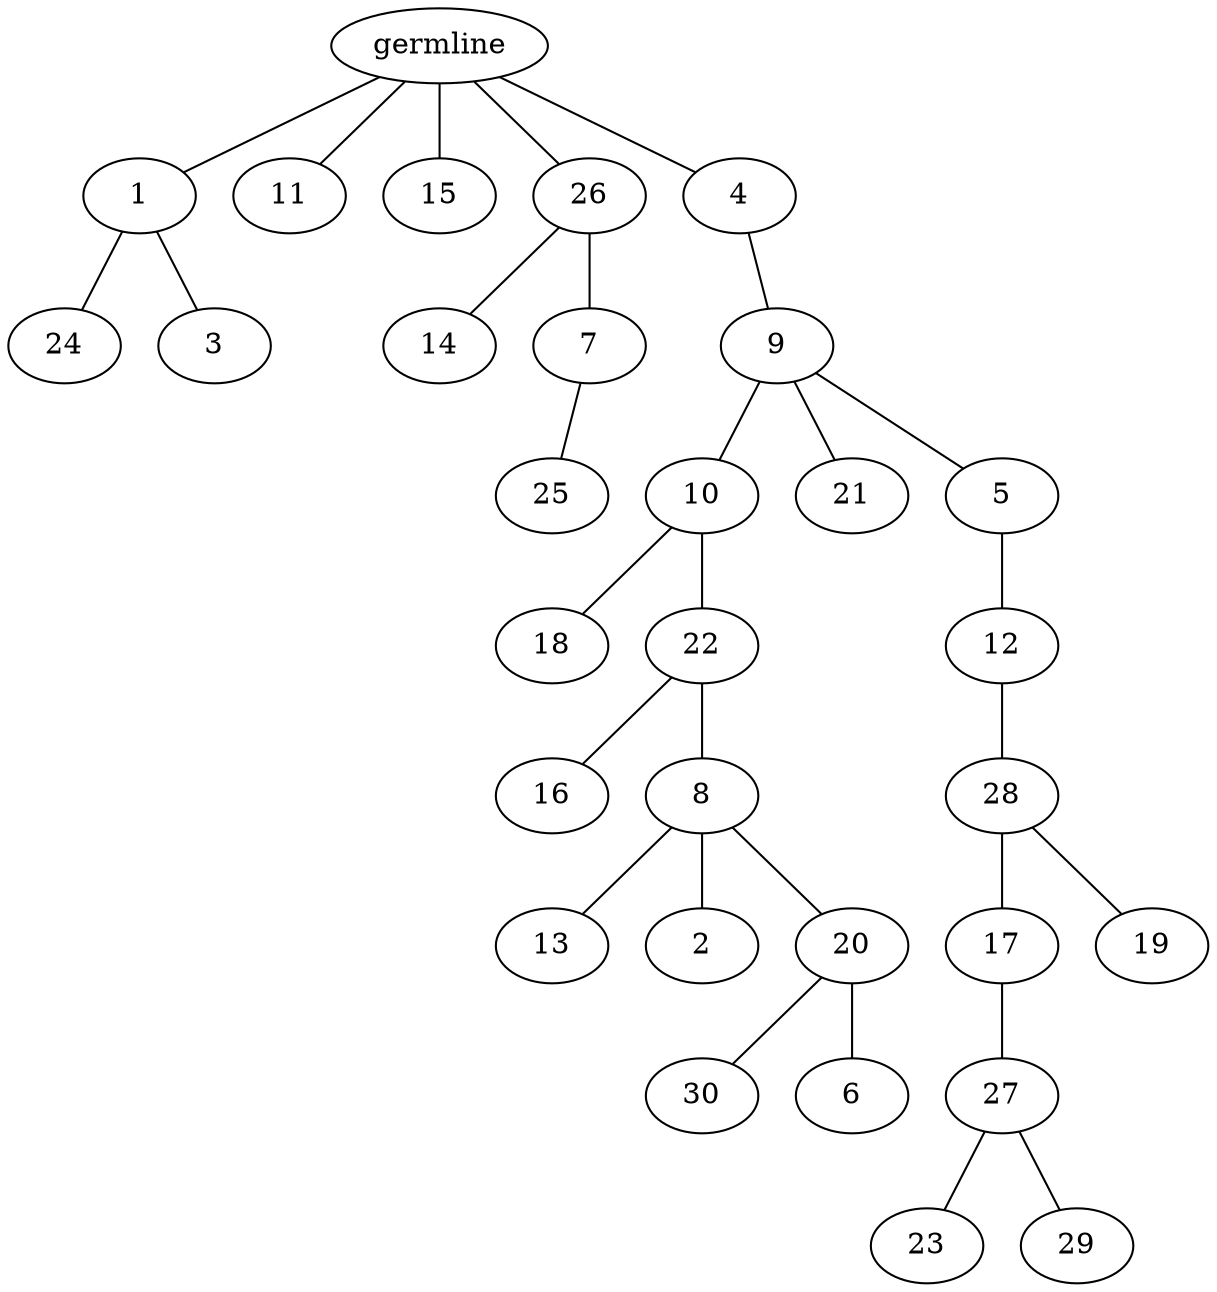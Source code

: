 graph tree {
    "140041122616464" [label="germline"];
    "140041122506592" [label="1"];
    "140041122505200" [label="24"];
    "140041122508320" [label="3"];
    "140041122508272" [label="11"];
    "140041122476096" [label="15"];
    "140041122477872" [label="26"];
    "140041130610016" [label="14"];
    "140041130658016" [label="7"];
    "140041130659600" [label="25"];
    "140041122478256" [label="4"];
    "140041130607904" [label="9"];
    "140041130607520" [label="10"];
    "140041130608384" [label="18"];
    "140041130608000" [label="22"];
    "140041130610208" [label="16"];
    "140041130610112" [label="8"];
    "140041130609200" [label="13"];
    "140041130609680" [label="2"];
    "140041130608288" [label="20"];
    "140041130607808" [label="30"];
    "140041130330240" [label="6"];
    "140041130608672" [label="21"];
    "140041130607664" [label="5"];
    "140041130607472" [label="12"];
    "140041130607328" [label="28"];
    "140041130608720" [label="17"];
    "140041130658736" [label="27"];
    "140041130659696" [label="23"];
    "140041130656336" [label="29"];
    "140041130657776" [label="19"];
    "140041122616464" -- "140041122506592";
    "140041122616464" -- "140041122508272";
    "140041122616464" -- "140041122476096";
    "140041122616464" -- "140041122477872";
    "140041122616464" -- "140041122478256";
    "140041122506592" -- "140041122505200";
    "140041122506592" -- "140041122508320";
    "140041122477872" -- "140041130610016";
    "140041122477872" -- "140041130658016";
    "140041130658016" -- "140041130659600";
    "140041122478256" -- "140041130607904";
    "140041130607904" -- "140041130607520";
    "140041130607904" -- "140041130608672";
    "140041130607904" -- "140041130607664";
    "140041130607520" -- "140041130608384";
    "140041130607520" -- "140041130608000";
    "140041130608000" -- "140041130610208";
    "140041130608000" -- "140041130610112";
    "140041130610112" -- "140041130609200";
    "140041130610112" -- "140041130609680";
    "140041130610112" -- "140041130608288";
    "140041130608288" -- "140041130607808";
    "140041130608288" -- "140041130330240";
    "140041130607664" -- "140041130607472";
    "140041130607472" -- "140041130607328";
    "140041130607328" -- "140041130608720";
    "140041130607328" -- "140041130657776";
    "140041130608720" -- "140041130658736";
    "140041130658736" -- "140041130659696";
    "140041130658736" -- "140041130656336";
}
